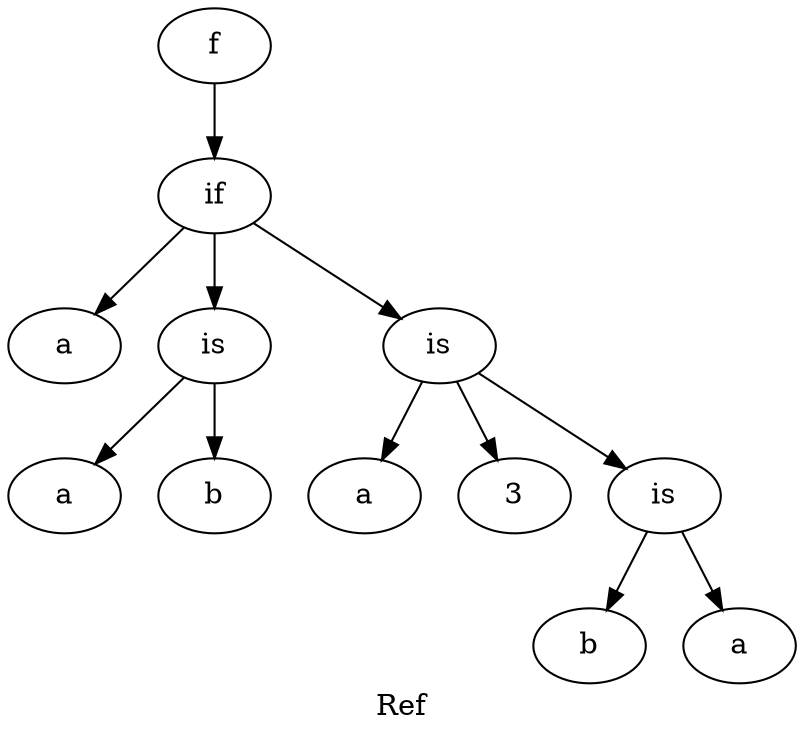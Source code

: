digraph grafo {
  label="Ref";
  88167088652352 [ label="f" ];
  88167088652352 -> 88167088653024;
  88167088653024 [ label="if" ];
  88167088653024 -> 88167088652496;
  88167088652496 [ label="a" ];
  88167088653024 -> 88167088652640;
  88167088652640 [ label="is" ];
  88167088652640 -> 88167088652592;
  88167088652592 [ label="a" ];
  88167088652640 -> 88167088652544;
  88167088652544 [ label="b" ];
  88167088653024 -> 88167088652784;
  88167088652784 [ label="is" ];
  88167088652784 -> 88167088652736;
  88167088652736 [ label="a" ];
  88167088652784 -> 88167088652688;
  88167088652688 [ label="3" ];
  88167088652784 -> 88167088652928;
  88167088652928 [ label="is" ];
  88167088652928 -> 88167088652880;
  88167088652880 [ label="b" ];
  88167088652928 -> 88167088652832;
  88167088652832 [ label="a" ];
}
